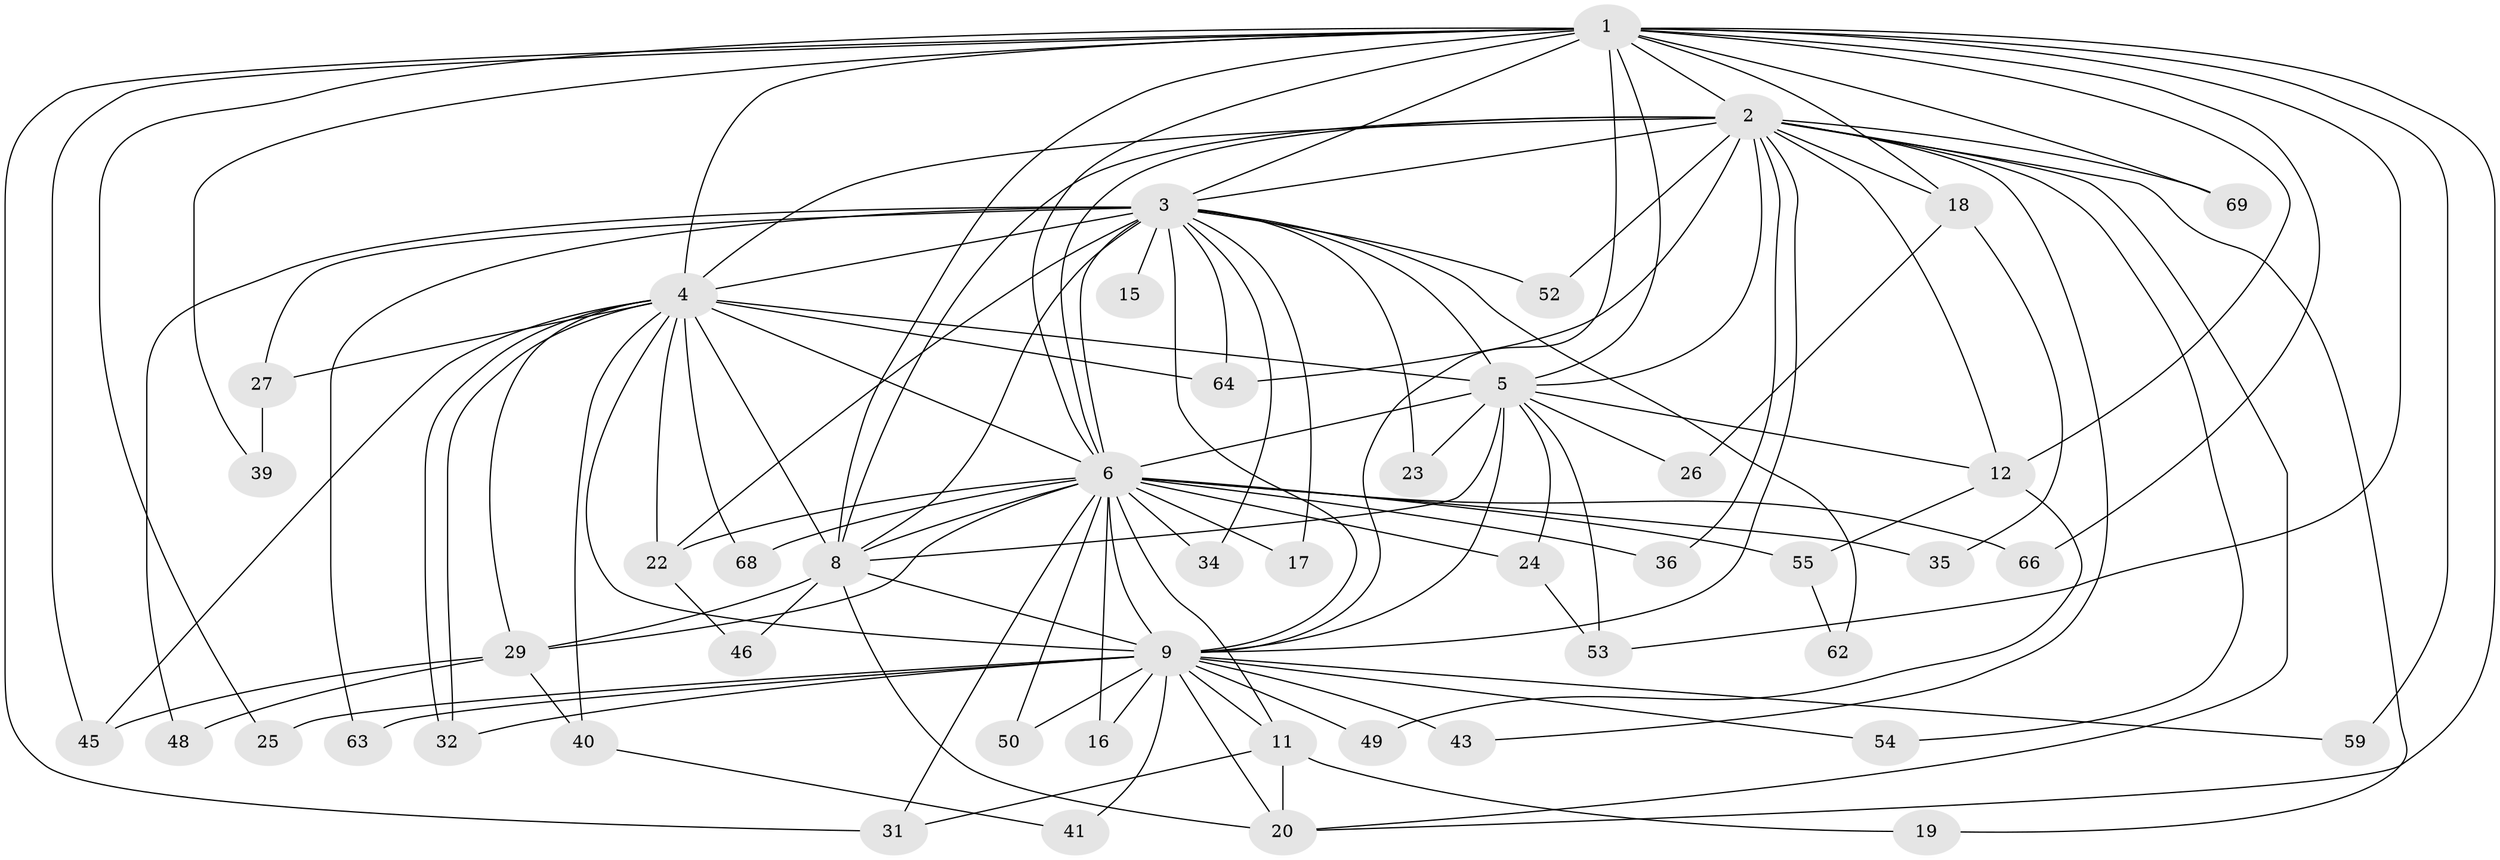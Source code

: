 // original degree distribution, {23: 0.014492753623188406, 19: 0.043478260869565216, 13: 0.014492753623188406, 25: 0.014492753623188406, 11: 0.014492753623188406, 12: 0.014492753623188406, 21: 0.014492753623188406, 10: 0.014492753623188406, 5: 0.043478260869565216, 6: 0.014492753623188406, 4: 0.07246376811594203, 2: 0.5362318840579711, 3: 0.18840579710144928}
// Generated by graph-tools (version 1.1) at 2025/41/03/06/25 10:41:35]
// undirected, 48 vertices, 118 edges
graph export_dot {
graph [start="1"]
  node [color=gray90,style=filled];
  1 [super="+65"];
  2 [super="+14"];
  3 [super="+7"];
  4 [super="+60"];
  5 [super="+21"];
  6 [super="+13"];
  8 [super="+10"];
  9 [super="+38"];
  11 [super="+42"];
  12 [super="+56"];
  15;
  16;
  17;
  18 [super="+58"];
  19;
  20 [super="+28"];
  22 [super="+44"];
  23;
  24;
  25;
  26;
  27;
  29 [super="+30"];
  31 [super="+37"];
  32 [super="+33"];
  34;
  35 [super="+51"];
  36;
  39;
  40;
  41;
  43 [super="+47"];
  45;
  46;
  48;
  49;
  50;
  52;
  53 [super="+57"];
  54;
  55 [super="+61"];
  59;
  62;
  63;
  64 [super="+67"];
  66;
  68;
  69;
  1 -- 2;
  1 -- 3 [weight=2];
  1 -- 4 [weight=2];
  1 -- 5;
  1 -- 6;
  1 -- 8 [weight=2];
  1 -- 9;
  1 -- 12 [weight=2];
  1 -- 18 [weight=2];
  1 -- 25;
  1 -- 39;
  1 -- 45;
  1 -- 53;
  1 -- 59;
  1 -- 66;
  1 -- 69;
  1 -- 31;
  1 -- 20;
  2 -- 3 [weight=2];
  2 -- 4;
  2 -- 5;
  2 -- 6;
  2 -- 8 [weight=2];
  2 -- 9;
  2 -- 18;
  2 -- 19;
  2 -- 20;
  2 -- 36;
  2 -- 43;
  2 -- 52;
  2 -- 54;
  2 -- 69;
  2 -- 12;
  2 -- 64;
  3 -- 4 [weight=2];
  3 -- 5 [weight=2];
  3 -- 6 [weight=2];
  3 -- 8 [weight=4];
  3 -- 9 [weight=2];
  3 -- 15 [weight=2];
  3 -- 17;
  3 -- 22;
  3 -- 23;
  3 -- 27;
  3 -- 34;
  3 -- 48;
  3 -- 62;
  3 -- 63;
  3 -- 64;
  3 -- 52;
  4 -- 5;
  4 -- 6;
  4 -- 8 [weight=2];
  4 -- 9;
  4 -- 22;
  4 -- 27;
  4 -- 29;
  4 -- 32;
  4 -- 32;
  4 -- 40;
  4 -- 64;
  4 -- 68;
  4 -- 45;
  5 -- 6;
  5 -- 8 [weight=3];
  5 -- 9;
  5 -- 12;
  5 -- 23;
  5 -- 24;
  5 -- 26;
  5 -- 53;
  6 -- 8 [weight=2];
  6 -- 9;
  6 -- 11;
  6 -- 16;
  6 -- 24;
  6 -- 29;
  6 -- 31;
  6 -- 34;
  6 -- 35 [weight=2];
  6 -- 36;
  6 -- 50;
  6 -- 55 [weight=2];
  6 -- 66;
  6 -- 17;
  6 -- 68;
  6 -- 22;
  8 -- 9 [weight=2];
  8 -- 46;
  8 -- 29;
  8 -- 20;
  9 -- 11;
  9 -- 16;
  9 -- 25;
  9 -- 41;
  9 -- 43 [weight=2];
  9 -- 49;
  9 -- 50;
  9 -- 59;
  9 -- 63;
  9 -- 20;
  9 -- 54;
  9 -- 32;
  11 -- 19;
  11 -- 31;
  11 -- 20;
  12 -- 49;
  12 -- 55;
  18 -- 26;
  18 -- 35;
  22 -- 46;
  24 -- 53;
  27 -- 39;
  29 -- 40;
  29 -- 45;
  29 -- 48;
  40 -- 41;
  55 -- 62;
}

